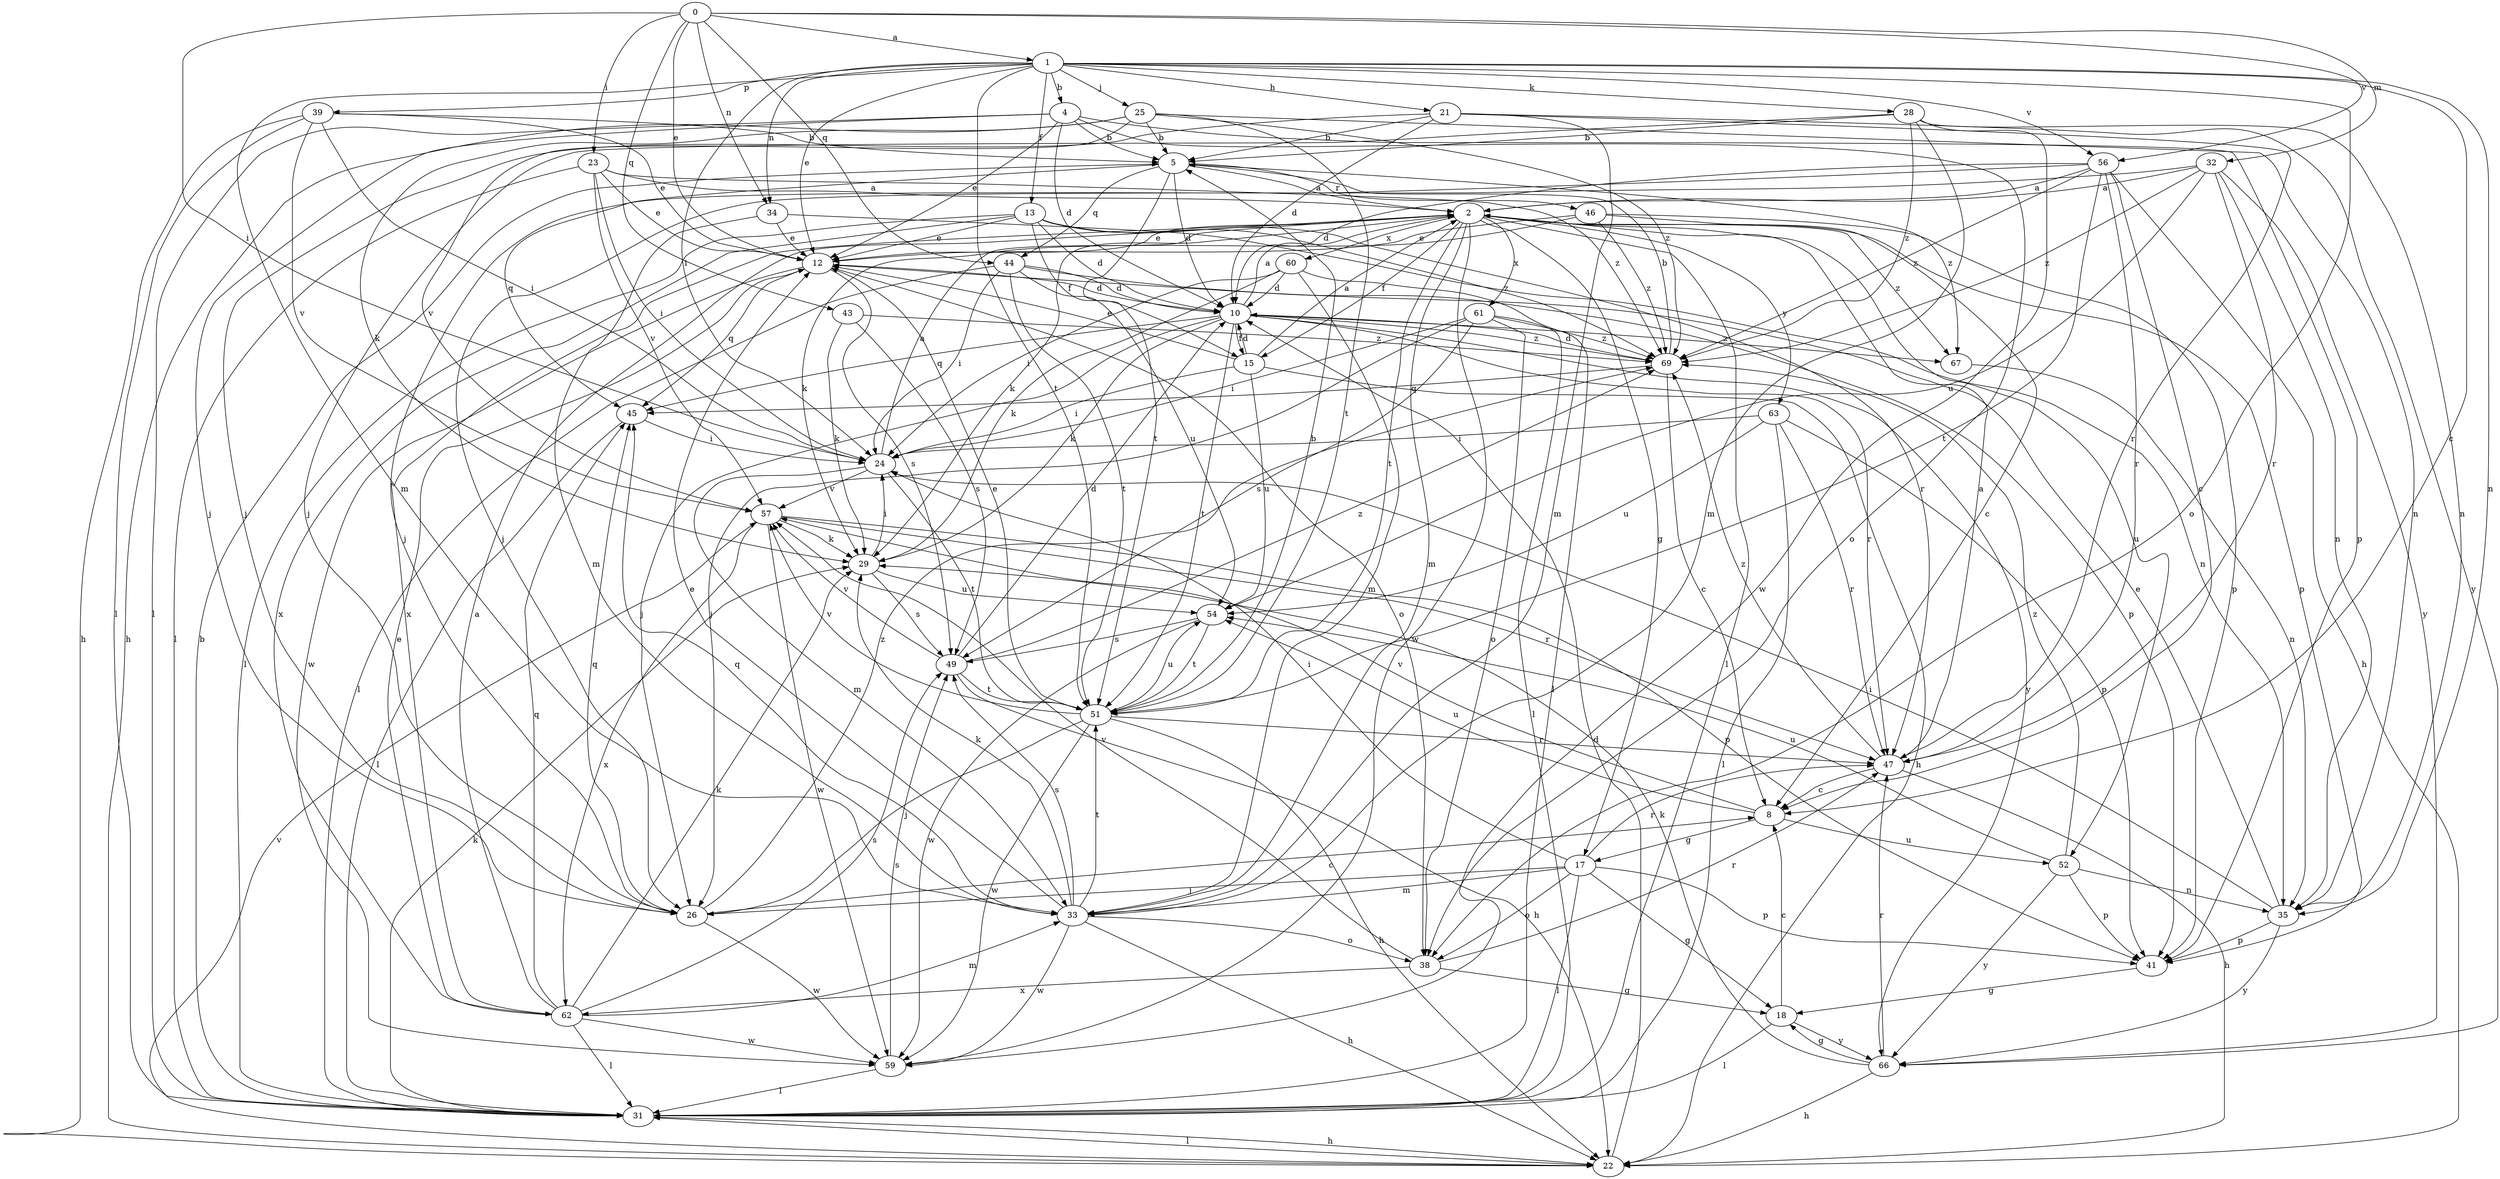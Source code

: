 strict digraph  {
0;
1;
2;
4;
5;
8;
10;
12;
13;
15;
17;
18;
21;
22;
23;
24;
25;
26;
28;
29;
31;
32;
33;
34;
35;
38;
39;
41;
43;
44;
45;
46;
47;
49;
51;
52;
54;
56;
57;
59;
60;
61;
62;
63;
66;
67;
69;
0 -> 1  [label=a];
0 -> 12  [label=e];
0 -> 23  [label=i];
0 -> 24  [label=i];
0 -> 32  [label=m];
0 -> 34  [label=n];
0 -> 43  [label=q];
0 -> 44  [label=q];
0 -> 56  [label=v];
1 -> 4  [label=b];
1 -> 8  [label=c];
1 -> 12  [label=e];
1 -> 13  [label=f];
1 -> 21  [label=h];
1 -> 24  [label=i];
1 -> 25  [label=j];
1 -> 28  [label=k];
1 -> 33  [label=m];
1 -> 34  [label=n];
1 -> 35  [label=n];
1 -> 38  [label=o];
1 -> 39  [label=p];
1 -> 51  [label=t];
1 -> 56  [label=v];
2 -> 12  [label=e];
2 -> 15  [label=f];
2 -> 17  [label=g];
2 -> 29  [label=k];
2 -> 31  [label=l];
2 -> 33  [label=m];
2 -> 41  [label=p];
2 -> 51  [label=t];
2 -> 52  [label=u];
2 -> 59  [label=w];
2 -> 60  [label=x];
2 -> 61  [label=x];
2 -> 62  [label=x];
2 -> 63  [label=y];
2 -> 67  [label=z];
4 -> 5  [label=b];
4 -> 10  [label=d];
4 -> 12  [label=e];
4 -> 26  [label=j];
4 -> 31  [label=l];
4 -> 38  [label=o];
4 -> 41  [label=p];
5 -> 2  [label=a];
5 -> 10  [label=d];
5 -> 44  [label=q];
5 -> 45  [label=q];
5 -> 46  [label=r];
5 -> 51  [label=t];
5 -> 67  [label=z];
8 -> 17  [label=g];
8 -> 52  [label=u];
8 -> 54  [label=u];
8 -> 57  [label=v];
10 -> 2  [label=a];
10 -> 15  [label=f];
10 -> 26  [label=j];
10 -> 29  [label=k];
10 -> 45  [label=q];
10 -> 47  [label=r];
10 -> 51  [label=t];
10 -> 66  [label=y];
10 -> 67  [label=z];
10 -> 69  [label=z];
12 -> 10  [label=d];
12 -> 38  [label=o];
12 -> 45  [label=q];
12 -> 49  [label=s];
12 -> 59  [label=w];
13 -> 10  [label=d];
13 -> 12  [label=e];
13 -> 15  [label=f];
13 -> 31  [label=l];
13 -> 47  [label=r];
13 -> 62  [label=x];
13 -> 69  [label=z];
15 -> 2  [label=a];
15 -> 10  [label=d];
15 -> 12  [label=e];
15 -> 22  [label=h];
15 -> 24  [label=i];
15 -> 54  [label=u];
17 -> 18  [label=g];
17 -> 24  [label=i];
17 -> 26  [label=j];
17 -> 31  [label=l];
17 -> 33  [label=m];
17 -> 38  [label=o];
17 -> 41  [label=p];
17 -> 47  [label=r];
18 -> 8  [label=c];
18 -> 31  [label=l];
18 -> 66  [label=y];
21 -> 5  [label=b];
21 -> 10  [label=d];
21 -> 26  [label=j];
21 -> 33  [label=m];
21 -> 47  [label=r];
21 -> 66  [label=y];
22 -> 10  [label=d];
22 -> 31  [label=l];
22 -> 57  [label=v];
23 -> 2  [label=a];
23 -> 12  [label=e];
23 -> 24  [label=i];
23 -> 31  [label=l];
23 -> 57  [label=v];
23 -> 69  [label=z];
24 -> 2  [label=a];
24 -> 33  [label=m];
24 -> 51  [label=t];
24 -> 57  [label=v];
25 -> 5  [label=b];
25 -> 22  [label=h];
25 -> 29  [label=k];
25 -> 35  [label=n];
25 -> 51  [label=t];
25 -> 57  [label=v];
25 -> 69  [label=z];
26 -> 8  [label=c];
26 -> 45  [label=q];
26 -> 59  [label=w];
26 -> 69  [label=z];
28 -> 5  [label=b];
28 -> 26  [label=j];
28 -> 33  [label=m];
28 -> 35  [label=n];
28 -> 59  [label=w];
28 -> 69  [label=z];
29 -> 24  [label=i];
29 -> 49  [label=s];
29 -> 54  [label=u];
31 -> 5  [label=b];
31 -> 22  [label=h];
31 -> 29  [label=k];
32 -> 2  [label=a];
32 -> 26  [label=j];
32 -> 35  [label=n];
32 -> 47  [label=r];
32 -> 54  [label=u];
32 -> 66  [label=y];
32 -> 69  [label=z];
33 -> 12  [label=e];
33 -> 22  [label=h];
33 -> 29  [label=k];
33 -> 38  [label=o];
33 -> 45  [label=q];
33 -> 49  [label=s];
33 -> 51  [label=t];
33 -> 59  [label=w];
34 -> 12  [label=e];
34 -> 33  [label=m];
34 -> 35  [label=n];
35 -> 12  [label=e];
35 -> 24  [label=i];
35 -> 41  [label=p];
35 -> 66  [label=y];
38 -> 18  [label=g];
38 -> 47  [label=r];
38 -> 57  [label=v];
38 -> 62  [label=x];
39 -> 5  [label=b];
39 -> 12  [label=e];
39 -> 22  [label=h];
39 -> 24  [label=i];
39 -> 31  [label=l];
39 -> 57  [label=v];
41 -> 18  [label=g];
43 -> 29  [label=k];
43 -> 49  [label=s];
43 -> 69  [label=z];
44 -> 10  [label=d];
44 -> 24  [label=i];
44 -> 31  [label=l];
44 -> 41  [label=p];
44 -> 51  [label=t];
44 -> 54  [label=u];
45 -> 24  [label=i];
45 -> 31  [label=l];
46 -> 8  [label=c];
46 -> 12  [label=e];
46 -> 29  [label=k];
46 -> 41  [label=p];
46 -> 69  [label=z];
47 -> 2  [label=a];
47 -> 8  [label=c];
47 -> 22  [label=h];
47 -> 69  [label=z];
49 -> 10  [label=d];
49 -> 22  [label=h];
49 -> 51  [label=t];
49 -> 57  [label=v];
49 -> 69  [label=z];
51 -> 5  [label=b];
51 -> 12  [label=e];
51 -> 22  [label=h];
51 -> 26  [label=j];
51 -> 47  [label=r];
51 -> 54  [label=u];
51 -> 57  [label=v];
51 -> 59  [label=w];
52 -> 35  [label=n];
52 -> 41  [label=p];
52 -> 54  [label=u];
52 -> 66  [label=y];
52 -> 69  [label=z];
54 -> 49  [label=s];
54 -> 51  [label=t];
54 -> 59  [label=w];
56 -> 2  [label=a];
56 -> 8  [label=c];
56 -> 10  [label=d];
56 -> 22  [label=h];
56 -> 26  [label=j];
56 -> 47  [label=r];
56 -> 51  [label=t];
56 -> 69  [label=z];
57 -> 29  [label=k];
57 -> 41  [label=p];
57 -> 47  [label=r];
57 -> 59  [label=w];
57 -> 62  [label=x];
59 -> 31  [label=l];
59 -> 49  [label=s];
60 -> 10  [label=d];
60 -> 24  [label=i];
60 -> 29  [label=k];
60 -> 31  [label=l];
60 -> 33  [label=m];
61 -> 24  [label=i];
61 -> 26  [label=j];
61 -> 31  [label=l];
61 -> 38  [label=o];
61 -> 49  [label=s];
61 -> 69  [label=z];
62 -> 2  [label=a];
62 -> 12  [label=e];
62 -> 29  [label=k];
62 -> 31  [label=l];
62 -> 33  [label=m];
62 -> 45  [label=q];
62 -> 49  [label=s];
62 -> 59  [label=w];
63 -> 24  [label=i];
63 -> 31  [label=l];
63 -> 41  [label=p];
63 -> 47  [label=r];
63 -> 54  [label=u];
66 -> 18  [label=g];
66 -> 22  [label=h];
66 -> 29  [label=k];
66 -> 47  [label=r];
67 -> 35  [label=n];
69 -> 5  [label=b];
69 -> 8  [label=c];
69 -> 10  [label=d];
69 -> 45  [label=q];
}
